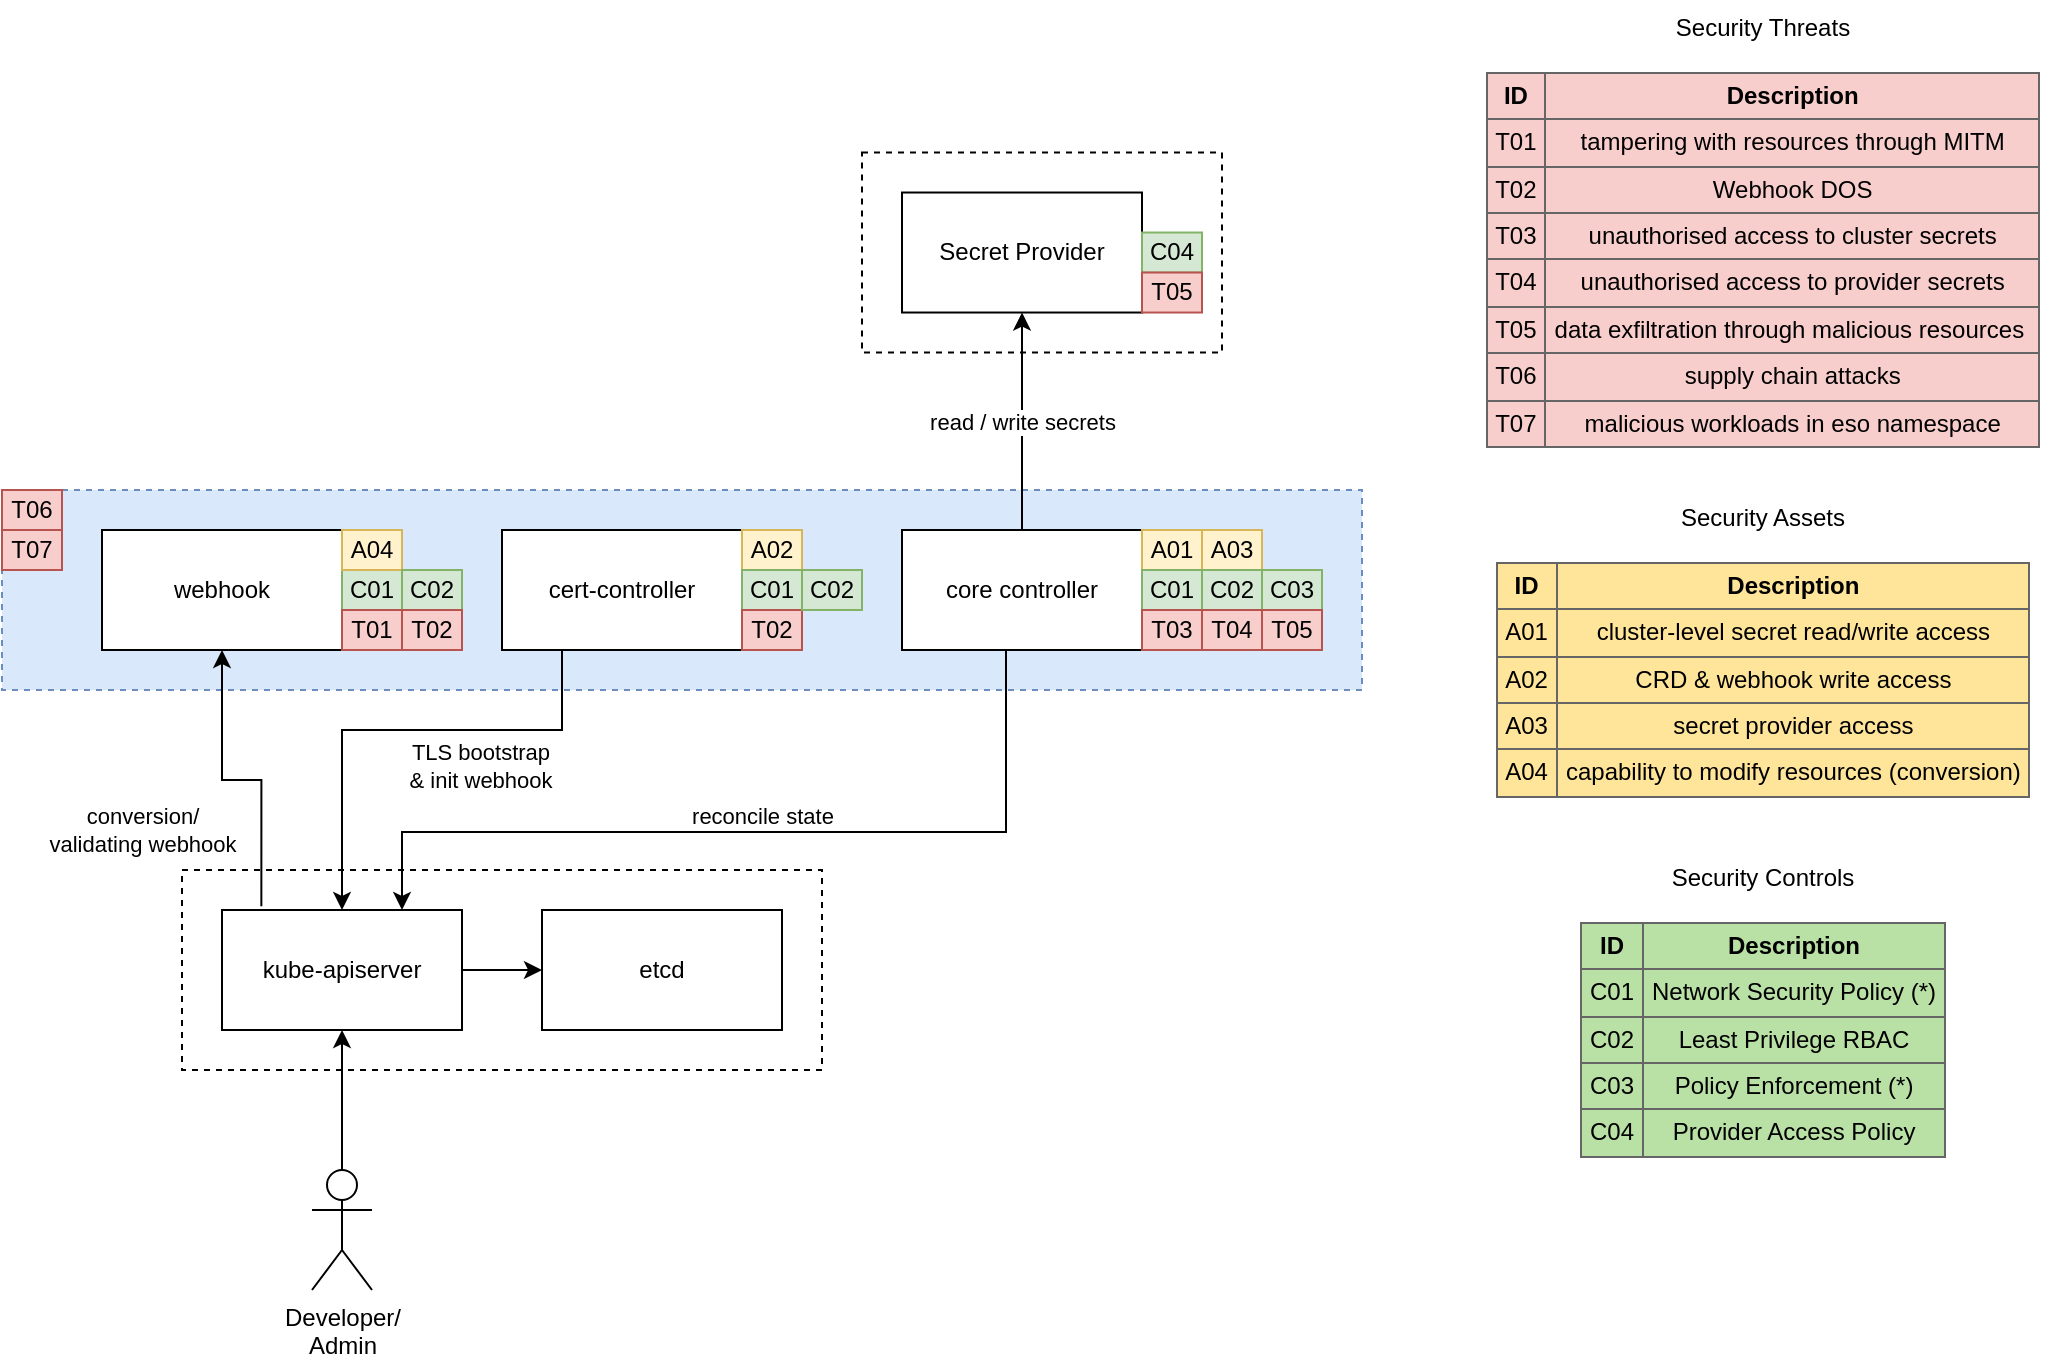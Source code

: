 <mxfile version="21.2.9" type="device" pages="2">
  <diagram name="Overview" id="Bc-KUSc10sxP7uZ9etOK">
    <mxGraphModel dx="1147" dy="666" grid="1" gridSize="10" guides="1" tooltips="1" connect="1" arrows="1" fold="1" page="1" pageScale="1" pageWidth="827" pageHeight="1169" math="0" shadow="0">
      <root>
        <mxCell id="0" />
        <mxCell id="1" parent="0" />
        <mxCell id="-eq3P-sCqOfjKJ7X8hlF-10" value="" style="rounded=0;whiteSpace=wrap;html=1;fillColor=none;dashed=1;" vertex="1" parent="1">
          <mxGeometry x="540" y="381.26" width="180" height="100" as="geometry" />
        </mxCell>
        <mxCell id="-eq3P-sCqOfjKJ7X8hlF-8" value="" style="rounded=0;whiteSpace=wrap;html=1;fillColor=none;dashed=1;" vertex="1" parent="1">
          <mxGeometry x="200" y="740" width="320" height="100" as="geometry" />
        </mxCell>
        <mxCell id="-eq3P-sCqOfjKJ7X8hlF-7" value="" style="rounded=0;whiteSpace=wrap;html=1;fillColor=#dae8fc;dashed=1;strokeColor=#6c8ebf;" vertex="1" parent="1">
          <mxGeometry x="110" y="550" width="680" height="100" as="geometry" />
        </mxCell>
        <mxCell id="-eq3P-sCqOfjKJ7X8hlF-14" value="conversion/&lt;br&gt;validating webhook" style="edgeStyle=orthogonalEdgeStyle;rounded=0;orthogonalLoop=1;jettySize=auto;html=1;exitX=0.164;exitY=-0.031;exitDx=0;exitDy=0;entryX=0.5;entryY=1;entryDx=0;entryDy=0;exitPerimeter=0;" edge="1" parent="1" source="-eq3P-sCqOfjKJ7X8hlF-1" target="-eq3P-sCqOfjKJ7X8hlF-2">
          <mxGeometry x="0.12" y="47" relative="1" as="geometry">
            <mxPoint x="7" y="25" as="offset" />
          </mxGeometry>
        </mxCell>
        <mxCell id="KWlXfnC0i22sAb0q6HPk-8" style="edgeStyle=orthogonalEdgeStyle;rounded=0;orthogonalLoop=1;jettySize=auto;html=1;exitX=1;exitY=0.5;exitDx=0;exitDy=0;entryX=0;entryY=0.5;entryDx=0;entryDy=0;" edge="1" parent="1" source="-eq3P-sCqOfjKJ7X8hlF-1" target="-eq3P-sCqOfjKJ7X8hlF-11">
          <mxGeometry relative="1" as="geometry" />
        </mxCell>
        <mxCell id="-eq3P-sCqOfjKJ7X8hlF-1" value="kube-apiserver" style="rounded=0;whiteSpace=wrap;html=1;" vertex="1" parent="1">
          <mxGeometry x="220" y="760" width="120" height="60" as="geometry" />
        </mxCell>
        <mxCell id="-eq3P-sCqOfjKJ7X8hlF-2" value="webhook" style="rounded=0;whiteSpace=wrap;html=1;" vertex="1" parent="1">
          <mxGeometry x="160" y="570" width="120" height="60" as="geometry" />
        </mxCell>
        <mxCell id="-eq3P-sCqOfjKJ7X8hlF-15" value="TLS bootstrap &lt;br&gt;&amp;amp; init webhook" style="edgeStyle=orthogonalEdgeStyle;rounded=0;orthogonalLoop=1;jettySize=auto;html=1;exitX=0.25;exitY=1;exitDx=0;exitDy=0;entryX=0.5;entryY=0;entryDx=0;entryDy=0;" edge="1" parent="1" source="-eq3P-sCqOfjKJ7X8hlF-3" target="-eq3P-sCqOfjKJ7X8hlF-1">
          <mxGeometry x="-0.32" y="18" relative="1" as="geometry">
            <Array as="points">
              <mxPoint x="390" y="670" />
              <mxPoint x="280" y="670" />
            </Array>
            <mxPoint as="offset" />
          </mxGeometry>
        </mxCell>
        <mxCell id="-eq3P-sCqOfjKJ7X8hlF-3" value="cert-controller" style="rounded=0;whiteSpace=wrap;html=1;" vertex="1" parent="1">
          <mxGeometry x="360" y="570" width="120" height="60" as="geometry" />
        </mxCell>
        <mxCell id="-eq3P-sCqOfjKJ7X8hlF-12" value="read / write secrets" style="edgeStyle=orthogonalEdgeStyle;rounded=0;orthogonalLoop=1;jettySize=auto;html=1;exitX=0.5;exitY=0;exitDx=0;exitDy=0;entryX=0.5;entryY=1;entryDx=0;entryDy=0;" edge="1" parent="1" source="-eq3P-sCqOfjKJ7X8hlF-4" target="-eq3P-sCqOfjKJ7X8hlF-9">
          <mxGeometry relative="1" as="geometry" />
        </mxCell>
        <mxCell id="-eq3P-sCqOfjKJ7X8hlF-13" value="reconcile state" style="edgeStyle=orthogonalEdgeStyle;rounded=0;orthogonalLoop=1;jettySize=auto;html=1;exitX=0.5;exitY=1;exitDx=0;exitDy=0;entryX=0.75;entryY=0;entryDx=0;entryDy=0;" edge="1" parent="1" source="-eq3P-sCqOfjKJ7X8hlF-4" target="-eq3P-sCqOfjKJ7X8hlF-1">
          <mxGeometry x="0.007" y="-8" relative="1" as="geometry">
            <mxPoint x="420" y="760.0" as="targetPoint" />
            <Array as="points">
              <mxPoint x="612" y="721" />
              <mxPoint x="310" y="721" />
            </Array>
            <mxPoint as="offset" />
          </mxGeometry>
        </mxCell>
        <mxCell id="-eq3P-sCqOfjKJ7X8hlF-4" value="core controller" style="rounded=0;whiteSpace=wrap;html=1;" vertex="1" parent="1">
          <mxGeometry x="560" y="570" width="120" height="60" as="geometry" />
        </mxCell>
        <mxCell id="-eq3P-sCqOfjKJ7X8hlF-6" style="edgeStyle=orthogonalEdgeStyle;rounded=0;orthogonalLoop=1;jettySize=auto;html=1;entryX=0.5;entryY=1;entryDx=0;entryDy=0;" edge="1" parent="1" source="-eq3P-sCqOfjKJ7X8hlF-5" target="-eq3P-sCqOfjKJ7X8hlF-1">
          <mxGeometry relative="1" as="geometry" />
        </mxCell>
        <mxCell id="-eq3P-sCqOfjKJ7X8hlF-5" value="Developer/&lt;br&gt;Admin" style="shape=umlActor;verticalLabelPosition=bottom;verticalAlign=top;html=1;outlineConnect=0;" vertex="1" parent="1">
          <mxGeometry x="265" y="890" width="30" height="60" as="geometry" />
        </mxCell>
        <mxCell id="-eq3P-sCqOfjKJ7X8hlF-9" value="Secret Provider" style="rounded=0;whiteSpace=wrap;html=1;" vertex="1" parent="1">
          <mxGeometry x="560" y="401.26" width="120" height="60" as="geometry" />
        </mxCell>
        <mxCell id="-eq3P-sCqOfjKJ7X8hlF-11" value="etcd" style="rounded=0;whiteSpace=wrap;html=1;" vertex="1" parent="1">
          <mxGeometry x="380" y="760" width="120" height="60" as="geometry" />
        </mxCell>
        <mxCell id="KWlXfnC0i22sAb0q6HPk-1" value="Security Assets&lt;br&gt;&lt;br&gt;&lt;table cellpadding=&quot;4&quot; style=&quot;border: 1px solid rgb(102, 102, 102); border-collapse: collapse; background-color: rgb(255, 229, 153);&quot; border=&quot;1&quot;&gt;&lt;tbody&gt;&lt;tr&gt;&lt;td style=&quot;border-collapse: collapse;&quot; border=&quot;1&quot;&gt;&lt;b&gt;ID&lt;/b&gt;&lt;/td&gt;&lt;td&gt;&lt;b&gt;Description&lt;/b&gt;&lt;/td&gt;&lt;/tr&gt;&lt;tr&gt;&lt;td&gt;A01&lt;/td&gt;&lt;td&gt;cluster-level secret read/write access&lt;/td&gt;&lt;/tr&gt;&lt;tr&gt;&lt;td&gt;A02&lt;/td&gt;&lt;td&gt;CRD &amp;amp; webhook write access&lt;/td&gt;&lt;/tr&gt;&lt;tr&gt;&lt;td&gt;A03&lt;/td&gt;&lt;td&gt;secret provider access&lt;/td&gt;&lt;/tr&gt;&lt;tr&gt;&lt;td&gt;A04&lt;/td&gt;&lt;td&gt;capability to modify resources (conversion)&lt;/td&gt;&lt;/tr&gt;&lt;/tbody&gt;&lt;/table&gt;" style="text;html=1;align=center;verticalAlign=middle;resizable=0;points=[];autosize=1;strokeColor=none;fillColor=none;" vertex="1" parent="1">
          <mxGeometry x="845" y="550" width="290" height="160" as="geometry" />
        </mxCell>
        <mxCell id="KWlXfnC0i22sAb0q6HPk-2" value="Security Controls&lt;br&gt;&lt;br&gt;&lt;table cellpadding=&quot;4&quot; style=&quot;border: 1px solid rgb(102, 102, 102); border-collapse: collapse; background-color: rgb(185, 224, 165);&quot; border=&quot;1&quot;&gt;&lt;tbody&gt;&lt;tr&gt;&lt;td style=&quot;border-collapse: collapse;&quot; border=&quot;1&quot;&gt;&lt;b&gt;ID&lt;/b&gt;&lt;/td&gt;&lt;td&gt;&lt;b&gt;Description&lt;/b&gt;&lt;/td&gt;&lt;/tr&gt;&lt;tr&gt;&lt;td&gt;C01&lt;/td&gt;&lt;td&gt;Network Security Policy (*)&lt;/td&gt;&lt;/tr&gt;&lt;tr&gt;&lt;td&gt;C02&lt;/td&gt;&lt;td&gt;Least Privilege RBAC&lt;/td&gt;&lt;/tr&gt;&lt;tr&gt;&lt;td&gt;C03&lt;/td&gt;&lt;td&gt;Policy Enforcement (*)&lt;/td&gt;&lt;/tr&gt;&lt;tr&gt;&lt;td&gt;C04&lt;/td&gt;&lt;td&gt;Provider Access Policy&lt;/td&gt;&lt;/tr&gt;&lt;/tbody&gt;&lt;/table&gt;" style="text;html=1;align=center;verticalAlign=middle;resizable=0;points=[];autosize=1;strokeColor=none;fillColor=none;" vertex="1" parent="1">
          <mxGeometry x="885" y="730" width="210" height="160" as="geometry" />
        </mxCell>
        <mxCell id="KWlXfnC0i22sAb0q6HPk-3" value="Security Threats&lt;br&gt;&lt;br&gt;&lt;table cellpadding=&quot;4&quot; style=&quot;border: 1px solid rgb(102, 102, 102); border-collapse: collapse; background-color: rgb(248, 206, 204);&quot; border=&quot;1&quot;&gt;&lt;tbody&gt;&lt;tr&gt;&lt;td style=&quot;border-collapse: collapse;&quot; border=&quot;1&quot;&gt;&lt;b&gt;ID&lt;/b&gt;&lt;/td&gt;&lt;td&gt;&lt;b&gt;Description&lt;/b&gt;&lt;/td&gt;&lt;/tr&gt;&lt;tr&gt;&lt;td&gt;T01&lt;/td&gt;&lt;td&gt;tampering with resources through MITM&lt;/td&gt;&lt;/tr&gt;&lt;tr&gt;&lt;td&gt;T02&lt;/td&gt;&lt;td&gt;Webhook DOS&lt;/td&gt;&lt;/tr&gt;&lt;tr&gt;&lt;td&gt;T03&lt;/td&gt;&lt;td&gt;unauthorised access to cluster secrets&lt;/td&gt;&lt;/tr&gt;&lt;tr&gt;&lt;td&gt;T04&lt;/td&gt;&lt;td&gt;unauthorised access to provider secrets&lt;/td&gt;&lt;/tr&gt;&lt;tr&gt;&lt;td&gt;T05&lt;/td&gt;&lt;td&gt;data exfiltration through malicious resources&amp;nbsp;&lt;/td&gt;&lt;/tr&gt;&lt;tr&gt;&lt;td&gt;T06&lt;/td&gt;&lt;td&gt;supply chain attacks&lt;/td&gt;&lt;/tr&gt;&lt;tr&gt;&lt;td&gt;T07&lt;/td&gt;&lt;td&gt;malicious workloads in eso namespace&lt;/td&gt;&lt;/tr&gt;&lt;/tbody&gt;&lt;/table&gt;" style="text;html=1;align=center;verticalAlign=middle;resizable=0;points=[];autosize=1;strokeColor=none;fillColor=none;" vertex="1" parent="1">
          <mxGeometry x="840" y="305" width="300" height="230" as="geometry" />
        </mxCell>
        <mxCell id="KWlXfnC0i22sAb0q6HPk-4" value="A01" style="rounded=0;whiteSpace=wrap;html=1;fillColor=#fff2cc;strokeColor=#d6b656;" vertex="1" parent="1">
          <mxGeometry x="680" y="570" width="30" height="20" as="geometry" />
        </mxCell>
        <mxCell id="KWlXfnC0i22sAb0q6HPk-6" value="A02" style="rounded=0;whiteSpace=wrap;html=1;fillColor=#fff2cc;strokeColor=#d6b656;" vertex="1" parent="1">
          <mxGeometry x="480" y="570" width="30" height="20" as="geometry" />
        </mxCell>
        <mxCell id="KWlXfnC0i22sAb0q6HPk-7" value="A03" style="rounded=0;whiteSpace=wrap;html=1;fillColor=#fff2cc;strokeColor=#d6b656;" vertex="1" parent="1">
          <mxGeometry x="710" y="570" width="30" height="20" as="geometry" />
        </mxCell>
        <mxCell id="KWlXfnC0i22sAb0q6HPk-9" value="C01" style="rounded=0;whiteSpace=wrap;html=1;fillColor=#d5e8d4;strokeColor=#82b366;" vertex="1" parent="1">
          <mxGeometry x="680" y="590" width="30" height="20" as="geometry" />
        </mxCell>
        <mxCell id="KWlXfnC0i22sAb0q6HPk-10" value="C01" style="rounded=0;whiteSpace=wrap;html=1;fillColor=#d5e8d4;strokeColor=#82b366;" vertex="1" parent="1">
          <mxGeometry x="480" y="590" width="30" height="20" as="geometry" />
        </mxCell>
        <mxCell id="KWlXfnC0i22sAb0q6HPk-11" value="C01" style="rounded=0;whiteSpace=wrap;html=1;fillColor=#d5e8d4;strokeColor=#82b366;" vertex="1" parent="1">
          <mxGeometry x="280" y="590" width="30" height="20" as="geometry" />
        </mxCell>
        <mxCell id="KWlXfnC0i22sAb0q6HPk-12" value="A04" style="rounded=0;whiteSpace=wrap;html=1;fillColor=#fff2cc;strokeColor=#d6b656;" vertex="1" parent="1">
          <mxGeometry x="280" y="570" width="30" height="20" as="geometry" />
        </mxCell>
        <mxCell id="KWlXfnC0i22sAb0q6HPk-13" value="T01" style="rounded=0;whiteSpace=wrap;html=1;fillColor=#F8CECC;strokeColor=#b85450;" vertex="1" parent="1">
          <mxGeometry x="280" y="610" width="30" height="20" as="geometry" />
        </mxCell>
        <mxCell id="KWlXfnC0i22sAb0q6HPk-15" value="T02" style="rounded=0;whiteSpace=wrap;html=1;fillColor=#F8CECC;strokeColor=#b85450;" vertex="1" parent="1">
          <mxGeometry x="480" y="610" width="30" height="20" as="geometry" />
        </mxCell>
        <mxCell id="KWlXfnC0i22sAb0q6HPk-17" value="T03" style="rounded=0;whiteSpace=wrap;html=1;fillColor=#F8CECC;strokeColor=#b85450;" vertex="1" parent="1">
          <mxGeometry x="680" y="610" width="30" height="20" as="geometry" />
        </mxCell>
        <mxCell id="KWlXfnC0i22sAb0q6HPk-19" value="C02" style="rounded=0;whiteSpace=wrap;html=1;fillColor=#d5e8d4;strokeColor=#82b366;" vertex="1" parent="1">
          <mxGeometry x="710" y="590" width="30" height="20" as="geometry" />
        </mxCell>
        <mxCell id="KWlXfnC0i22sAb0q6HPk-20" value="C02" style="rounded=0;whiteSpace=wrap;html=1;fillColor=#d5e8d4;strokeColor=#82b366;" vertex="1" parent="1">
          <mxGeometry x="510" y="590" width="30" height="20" as="geometry" />
        </mxCell>
        <mxCell id="KWlXfnC0i22sAb0q6HPk-21" value="C02" style="rounded=0;whiteSpace=wrap;html=1;fillColor=#d5e8d4;strokeColor=#82b366;" vertex="1" parent="1">
          <mxGeometry x="310" y="590" width="30" height="20" as="geometry" />
        </mxCell>
        <mxCell id="KWlXfnC0i22sAb0q6HPk-18" value="T04" style="rounded=0;whiteSpace=wrap;html=1;fillColor=#F8CECC;strokeColor=#b85450;" vertex="1" parent="1">
          <mxGeometry x="710" y="610" width="30" height="20" as="geometry" />
        </mxCell>
        <mxCell id="Ww5IvjzXZUh7UzVtdnaJ-2" value="C03" style="rounded=0;whiteSpace=wrap;html=1;fillColor=#d5e8d4;strokeColor=#82b366;" vertex="1" parent="1">
          <mxGeometry x="740" y="590" width="30" height="20" as="geometry" />
        </mxCell>
        <mxCell id="dCErDjv6PzuvUg3lQw2a-1" value="T06" style="rounded=0;whiteSpace=wrap;html=1;fillColor=#F8CECC;strokeColor=#b85450;" vertex="1" parent="1">
          <mxGeometry x="110" y="550" width="30" height="20" as="geometry" />
        </mxCell>
        <mxCell id="dCErDjv6PzuvUg3lQw2a-2" value="T07" style="rounded=0;whiteSpace=wrap;html=1;fillColor=#F8CECC;strokeColor=#b85450;" vertex="1" parent="1">
          <mxGeometry x="110" y="570" width="30" height="20" as="geometry" />
        </mxCell>
        <mxCell id="dCErDjv6PzuvUg3lQw2a-4" value="C04" style="rounded=0;whiteSpace=wrap;html=1;fillColor=#d5e8d4;strokeColor=#82b366;" vertex="1" parent="1">
          <mxGeometry x="680" y="421.26" width="30" height="20" as="geometry" />
        </mxCell>
        <mxCell id="KWlXfnC0i22sAb0q6HPk-14" value="T02" style="rounded=0;whiteSpace=wrap;html=1;fillColor=#F8CECC;strokeColor=#b85450;" vertex="1" parent="1">
          <mxGeometry x="310" y="610" width="30" height="20" as="geometry" />
        </mxCell>
        <mxCell id="Ww5IvjzXZUh7UzVtdnaJ-1" value="T05" style="rounded=0;whiteSpace=wrap;html=1;fillColor=#F8CECC;strokeColor=#b85450;" vertex="1" parent="1">
          <mxGeometry x="740" y="610" width="30" height="20" as="geometry" />
        </mxCell>
        <mxCell id="dCErDjv6PzuvUg3lQw2a-3" value="T05" style="rounded=0;whiteSpace=wrap;html=1;fillColor=#F8CECC;strokeColor=#b85450;" vertex="1" parent="1">
          <mxGeometry x="680" y="441.26" width="30" height="20" as="geometry" />
        </mxCell>
      </root>
    </mxGraphModel>
  </diagram>
  <diagram id="cfY7S7NFl4qge9Uy_So4" name="TLS Bootstrap">
    <mxGraphModel dx="844" dy="489" grid="1" gridSize="10" guides="1" tooltips="1" connect="1" arrows="1" fold="1" page="1" pageScale="1" pageWidth="827" pageHeight="1169" math="0" shadow="0">
      <root>
        <mxCell id="0" />
        <mxCell id="1" parent="0" />
        <mxCell id="adGjIOf3ydgdso1pvlvY-2" value="" style="rounded=0;whiteSpace=wrap;html=1;fillColor=none;dashed=1;" vertex="1" parent="1">
          <mxGeometry x="200" y="740" width="300" height="100" as="geometry" />
        </mxCell>
        <mxCell id="adGjIOf3ydgdso1pvlvY-3" value="" style="rounded=0;whiteSpace=wrap;html=1;fillColor=#dae8fc;dashed=1;strokeColor=#6c8ebf;" vertex="1" parent="1">
          <mxGeometry x="160" y="550" width="440" height="100" as="geometry" />
        </mxCell>
        <mxCell id="adGjIOf3ydgdso1pvlvY-4" value="5. send conversion/validating&lt;br&gt;&amp;nbsp;webhook" style="edgeStyle=orthogonalEdgeStyle;rounded=0;orthogonalLoop=1;jettySize=auto;html=1;exitX=0.164;exitY=-0.031;exitDx=0;exitDy=0;entryX=0.5;entryY=1;entryDx=0;entryDy=0;exitPerimeter=0;" edge="1" parent="1" source="adGjIOf3ydgdso1pvlvY-5" target="adGjIOf3ydgdso1pvlvY-6">
          <mxGeometry x="-0.095" y="80" relative="1" as="geometry">
            <mxPoint as="offset" />
          </mxGeometry>
        </mxCell>
        <mxCell id="adGjIOf3ydgdso1pvlvY-5" value="kube-apiserver" style="rounded=0;whiteSpace=wrap;html=1;" vertex="1" parent="1">
          <mxGeometry x="220" y="760" width="120" height="60" as="geometry" />
        </mxCell>
        <mxCell id="adGjIOf3ydgdso1pvlvY-6" value="webhook" style="rounded=0;whiteSpace=wrap;html=1;" vertex="1" parent="1">
          <mxGeometry x="180" y="570" width="120" height="60" as="geometry" />
        </mxCell>
        <mxCell id="adGjIOf3ydgdso1pvlvY-7" value="2. write TLS secret&lt;br&gt;3. update caBundle in CRD/Webhook" style="edgeStyle=orthogonalEdgeStyle;rounded=0;orthogonalLoop=1;jettySize=auto;html=1;exitX=0.25;exitY=1;exitDx=0;exitDy=0;entryX=0.5;entryY=0;entryDx=0;entryDy=0;align=left;" edge="1" parent="1" source="adGjIOf3ydgdso1pvlvY-8" target="adGjIOf3ydgdso1pvlvY-5">
          <mxGeometry x="0.4" y="10" relative="1" as="geometry">
            <Array as="points">
              <mxPoint x="350" y="670" />
              <mxPoint x="280" y="670" />
            </Array>
            <mxPoint as="offset" />
          </mxGeometry>
        </mxCell>
        <mxCell id="adGjIOf3ydgdso1pvlvY-8" value="cert-controller" style="rounded=0;whiteSpace=wrap;html=1;" vertex="1" parent="1">
          <mxGeometry x="320" y="570" width="120" height="60" as="geometry" />
        </mxCell>
        <mxCell id="adGjIOf3ydgdso1pvlvY-11" value="core controller" style="rounded=0;whiteSpace=wrap;html=1;" vertex="1" parent="1">
          <mxGeometry x="460" y="570" width="120" height="60" as="geometry" />
        </mxCell>
        <mxCell id="adGjIOf3ydgdso1pvlvY-15" value="etcd" style="rounded=0;whiteSpace=wrap;html=1;" vertex="1" parent="1">
          <mxGeometry x="360" y="760" width="120" height="60" as="geometry" />
        </mxCell>
        <mxCell id="qu5wcJP0yzF1II28N2AH-1" value="1. gen private key / self-signed cert" style="edgeStyle=orthogonalEdgeStyle;rounded=0;orthogonalLoop=1;jettySize=auto;html=1;exitX=0.25;exitY=0;exitDx=0;exitDy=0;entryX=0.75;entryY=0;entryDx=0;entryDy=0;" edge="1" parent="1" source="adGjIOf3ydgdso1pvlvY-8" target="adGjIOf3ydgdso1pvlvY-8">
          <mxGeometry y="10" relative="1" as="geometry">
            <Array as="points">
              <mxPoint x="350" y="530" />
              <mxPoint x="410" y="530" />
            </Array>
            <mxPoint as="offset" />
          </mxGeometry>
        </mxCell>
        <mxCell id="qu5wcJP0yzF1II28N2AH-2" value="4. configure TLS" style="edgeStyle=orthogonalEdgeStyle;rounded=0;orthogonalLoop=1;jettySize=auto;html=1;exitX=0.25;exitY=0;exitDx=0;exitDy=0;entryX=0.5;entryY=0;entryDx=0;entryDy=0;" edge="1" parent="1" source="adGjIOf3ydgdso1pvlvY-6" target="adGjIOf3ydgdso1pvlvY-6">
          <mxGeometry x="-0.018" y="12" relative="1" as="geometry">
            <Array as="points">
              <mxPoint x="210" y="530" />
              <mxPoint x="240" y="530" />
            </Array>
            <mxPoint as="offset" />
          </mxGeometry>
        </mxCell>
      </root>
    </mxGraphModel>
  </diagram>
</mxfile>
